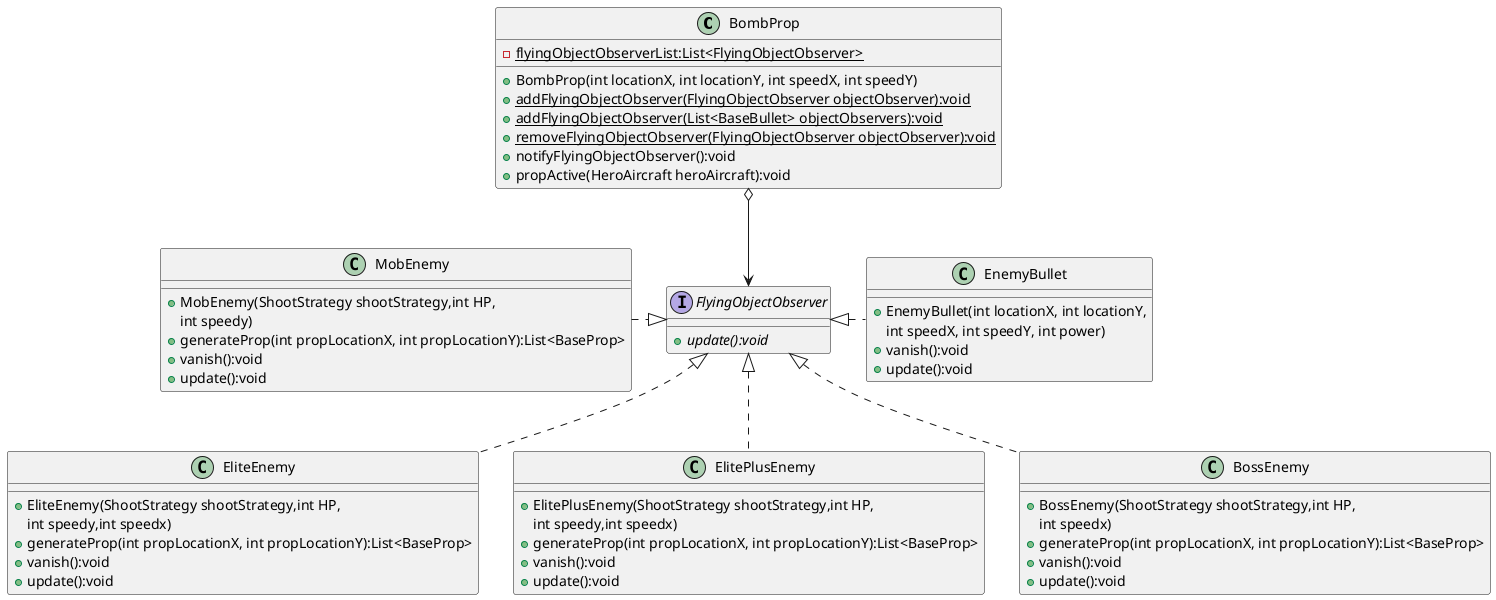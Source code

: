 @startuml
'https://plantuml.com/sequence-diagram

class BombProp {
    - {static} flyingObjectObserverList:List<FlyingObjectObserver>
    + BombProp(int locationX, int locationY, int speedX, int speedY)
    + {static} addFlyingObjectObserver(FlyingObjectObserver objectObserver):void
    + {static} addFlyingObjectObserver(List<BaseBullet> objectObservers):void
    + {static} removeFlyingObjectObserver(FlyingObjectObserver objectObserver):void
    + notifyFlyingObjectObserver():void
    + propActive(HeroAircraft heroAircraft):void
}

interface FlyingObjectObserver {
    + {abstract} update():void
}

BombProp o--> FlyingObjectObserver

class MobEnemy {
    + MobEnemy(ShootStrategy shootStrategy,int HP,
    int speedy)
    + generateProp(int propLocationX, int propLocationY):List<BaseProp>
    + vanish():void
    + update():void
}

class EliteEnemy {
    + EliteEnemy(ShootStrategy shootStrategy,int HP,
    int speedy,int speedx)
    + generateProp(int propLocationX, int propLocationY):List<BaseProp>
    + vanish():void
    + update():void
}

class ElitePlusEnemy {
    + ElitePlusEnemy(ShootStrategy shootStrategy,int HP,
    int speedy,int speedx)
    + generateProp(int propLocationX, int propLocationY):List<BaseProp>
    + vanish():void
    + update():void
}

class BossEnemy {
    + BossEnemy(ShootStrategy shootStrategy,int HP,
    int speedx)
    + generateProp(int propLocationX, int propLocationY):List<BaseProp>
    + vanish():void
    + update():void
}

class EnemyBullet {
    + EnemyBullet(int locationX, int locationY,
    int speedX, int speedY, int power)
    + vanish():void
    + update():void
}

FlyingObjectObserver <|.left. MobEnemy
FlyingObjectObserver <|.. EliteEnemy
FlyingObjectObserver <|.. ElitePlusEnemy
FlyingObjectObserver <|.. BossEnemy
FlyingObjectObserver <|.right. EnemyBullet


@enduml
